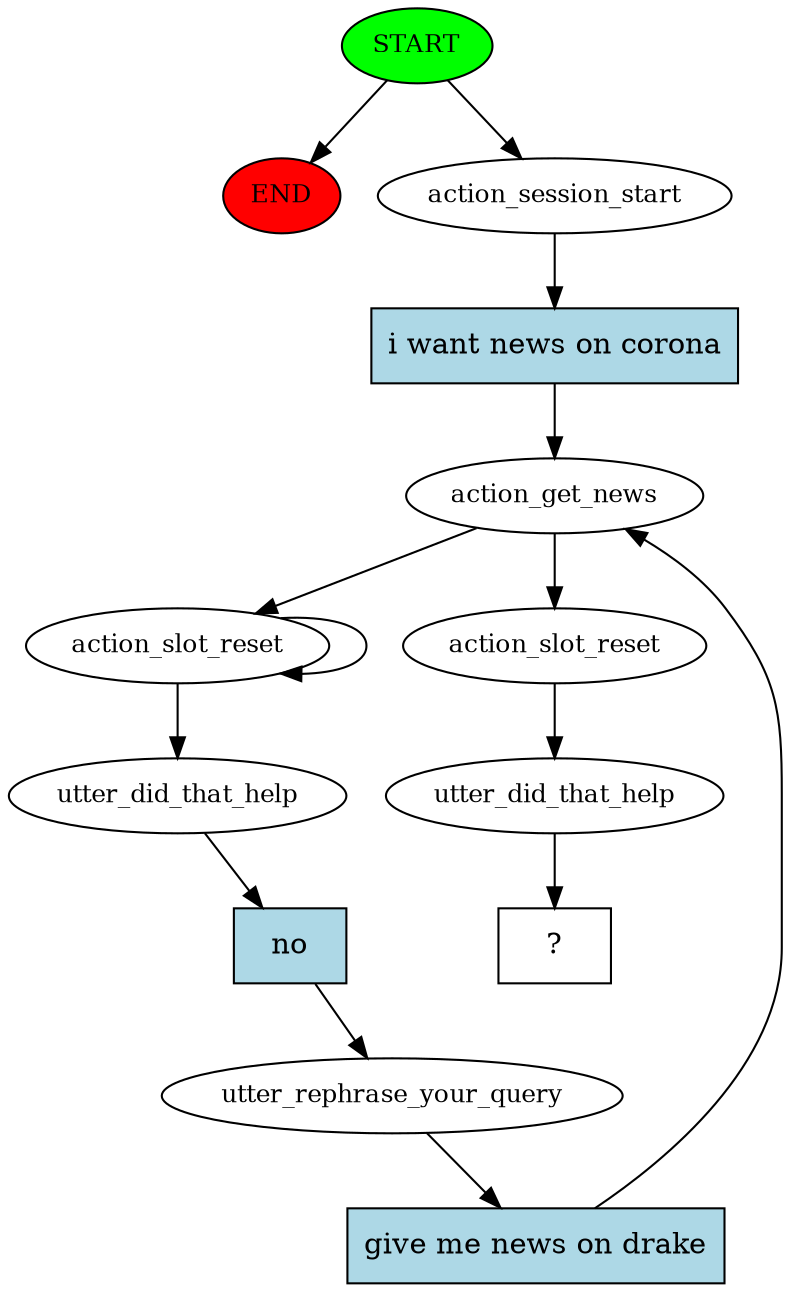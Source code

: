 digraph  {
0 [class="start active", fillcolor=green, fontsize=12, label=START, style=filled];
"-1" [class=end, fillcolor=red, fontsize=12, label=END, style=filled];
1 [class=active, fontsize=12, label=action_session_start];
2 [class=active, fontsize=12, label=action_get_news];
3 [class=active, fontsize=12, label=action_slot_reset];
5 [class=active, fontsize=12, label=utter_did_that_help];
6 [class=active, fontsize=12, label=utter_rephrase_your_query];
8 [class=active, fontsize=12, label=action_slot_reset];
9 [class=active, fontsize=12, label=utter_did_that_help];
10 [class="intent dashed active", label="  ?  ", shape=rect];
11 [class="intent active", fillcolor=lightblue, label="i want news on corona", shape=rect, style=filled];
12 [class="intent active", fillcolor=lightblue, label=no, shape=rect, style=filled];
13 [class="intent active", fillcolor=lightblue, label="give me news on drake", shape=rect, style=filled];
0 -> "-1"  [class="", key=NONE, label=""];
0 -> 1  [class=active, key=NONE, label=""];
1 -> 11  [class=active, key=0];
2 -> 3  [class=active, key=NONE, label=""];
2 -> 8  [class=active, key=NONE, label=""];
3 -> 5  [class=active, key=NONE, label=""];
3 -> 3  [class=active, key=NONE, label=""];
5 -> 12  [class=active, key=0];
6 -> 13  [class=active, key=0];
8 -> 9  [class=active, key=NONE, label=""];
9 -> 10  [class=active, key=NONE, label=""];
11 -> 2  [class=active, key=0];
12 -> 6  [class=active, key=0];
13 -> 2  [class=active, key=0];
}
